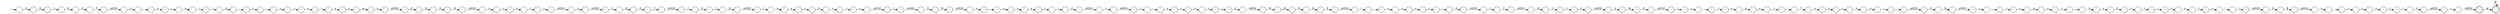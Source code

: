 digraph Automaton {
  rankdir = LR;
  0 [shape=circle,label=""];
  0 -> 160 [label="u"]
  1 [shape=circle,label=""];
  1 -> 92 [label="\u0020"]
  2 [shape=circle,label=""];
  2 -> 149 [label="\u0020"]
  3 [shape=circle,label=""];
  3 -> 34 [label="r"]
  4 [shape=circle,label=""];
  4 -> 22 [label="e"]
  5 [shape=circle,label=""];
  5 -> 64 [label="\u0020"]
  6 [shape=circle,label=""];
  6 -> 125 [label="\u0020"]
  7 [shape=circle,label=""];
  7 -> 146 [label="'"]
  8 [shape=circle,label=""];
  8 -> 140 [label="u"]
  9 [shape=circle,label=""];
  9 -> 57 [label="e"]
  10 [shape=circle,label=""];
  10 -> 115 [label="d"]
  11 [shape=circle,label=""];
  11 -> 16 [label="a"]
  12 [shape=circle,label=""];
  12 -> 166 [label="u"]
  13 [shape=circle,label=""];
  13 -> 118 [label="("]
  14 [shape=circle,label=""];
  14 -> 161 [label="r"]
  15 [shape=circle,label=""];
  15 -> 11 [label="e"]
  16 [shape=circle,label=""];
  16 -> 136 [label="c"]
  17 [shape=circle,label=""];
  17 -> 48 [label="s"]
  18 [shape=doublecircle,label=""];
  18 -> 18 [label="@"]
  19 [shape=circle,label=""];
  19 -> 90 [label="\u0020"]
  20 [shape=circle,label=""];
  20 -> 93 [label="E"]
  21 [shape=circle,label=""];
  21 -> 51 [label="t"]
  22 [shape=circle,label=""];
  22 -> 133 [label="r"]
  23 [shape=circle,label=""];
  23 -> 19 [label="S"]
  24 [shape=circle,label=""];
  24 -> 70 [label="."]
  25 [shape=circle,label=""];
  25 -> 1 [label="d"]
  26 [shape=circle,label=""];
  26 -> 74 [label="\u0020"]
  27 [shape=circle,label=""];
  27 -> 94 [label=","]
  28 [shape=circle,label=""];
  28 -> 7 [label="="]
  29 [shape=circle,label=""];
  29 -> 79 [label="e"]
  30 [shape=circle,label=""];
  30 -> 159 [label="W"]
  31 [shape=circle,label=""];
  31 -> 97 [label="t"]
  32 [shape=circle,label=""];
  32 -> 158 [label="N"]
  33 [shape=circle,label=""];
  33 -> 42 [label="h"]
  34 [shape=circle,label=""];
  34 -> 61 [label="i"]
  35 [shape=circle,label=""];
  35 -> 31 [label="."]
  36 [shape=circle,label=""];
  36 -> 5 [label="e"]
  37 [shape=circle,label=""];
  37 -> 0 [label="."]
  38 [shape=circle,label=""];
  38 -> 135 [label="u"]
  39 [shape=circle,label=""];
  39 -> 164 [label="U"]
  40 [shape=circle,label=""];
  40 -> 153 [label="\u0020"]
  41 [shape=circle,label=""];
  41 -> 105 [label="i"]
  42 [shape=circle,label=""];
  42 -> 80 [label="e"]
  43 [shape=circle,label=""];
  43 -> 66 [label="t"]
  44 [shape=circle,label=""];
  44 -> 131 [label="a"]
  45 [shape=circle,label=""];
  45 -> 55 [label="p"]
  46 [shape=circle,label=""];
  46 -> 116 [label="i"]
  47 [shape=circle,label=""];
  47 -> 38 [label="\u0020"]
  48 [shape=circle,label=""];
  48 -> 145 [label="e"]
  49 [shape=circle,label=""];
  49 -> 147 [label="T"]
  50 [shape=circle,label=""];
  50 -> 65 [label="."]
  51 [shape=circle,label=""];
  51 -> 58 [label="\u0020"]
  52 [shape=circle,label=""];
  52 -> 63 [label="R"]
  53 [shape=circle,label=""];
  53 -> 142 [label="R"]
  54 [shape=circle,label=""];
  54 -> 104 [label="\u0020"]
  55 [shape=circle,label=""];
  55 -> 28 [label="e"]
  56 [shape=circle,label=""];
  56 -> 167 [label="I"]
  57 [shape=circle,label=""];
  57 -> 89 [label="'"]
  58 [shape=circle,label=""];
  58 -> 129 [label="O"]
  59 [shape=circle,label=""];
  59 -> 37 [label="t"]
  60 [shape=circle,label=""];
  60 -> 72 [label="e"]
  61 [shape=circle,label=""];
  61 -> 6 [label="d"]
  62 [shape=circle,label=""];
  62 -> 122 [label="s"]
  63 [shape=circle,label=""];
  63 -> 86 [label="O"]
  64 [shape=circle,label=""];
  64 -> 52 [label="F"]
  65 [shape=circle,label=""];
  65 -> 62 [label="u"]
  66 [shape=circle,label=""];
  66 -> 114 [label="."]
  67 [shape=circle,label=""];
  67 -> 59 [label="\u0020"]
  68 [shape=circle,label=""];
  68 -> 119 [label="L"]
  69 [shape=circle,label=""];
  69 -> 21 [label="\u0020"]
  70 [shape=circle,label=""];
  70 -> 123 [label="t"]
  71 [shape=circle,label=""];
  71 -> 144 [label="e"]
  72 [shape=circle,label=""];
  72 -> 46 [label="r"]
  73 [shape=circle,label=""];
  73 -> 103 [label="\u0020"]
  74 [shape=doublecircle,label=""];
  74 -> 18 [label="@"]
  75 [shape=circle,label=""];
  75 -> 9 [label="t"]
  76 [shape=circle,label=""];
  76 -> 152 [label="\u0020"]
  77 [shape=circle,label=""];
  77 -> 113 [label="="]
  78 [shape=circle,label=""];
  78 -> 77 [label="e"]
  79 [shape=circle,label=""];
  79 -> 126 [label="r"]
  80 [shape=circle,label=""];
  80 -> 98 [label="r"]
  81 [shape=circle,label=""];
  81 -> 87 [label="\u0020"]
  82 [shape=circle,label=""];
  82 -> 106 [label="i"]
  83 [shape=circle,label=""];
  83 -> 165 [label="a"]
  84 [shape=circle,label=""];
  84 -> 41 [label="r"]
  85 [shape=circle,label=""];
  85 -> 95 [label="E"]
  86 [shape=circle,label=""];
  86 -> 143 [label="M"]
  87 [shape=circle,label=""];
  87 -> 162 [label="O"]
  88 [shape=circle,label=""];
  88 -> 3 [label="e"]
  89 [shape=circle,label=""];
  89 -> 81 [label=")"]
  90 [shape=circle,label=""];
  90 -> 39 [label="N"]
  91 [shape=circle,label=""];
  91 -> 54 [label="T"]
  92 [shape=circle,label=""];
  92 -> 151 [label="="]
  93 [shape=circle,label=""];
  93 -> 157 [label="R"]
  94 [shape=circle,label=""];
  94 -> 109 [label="u"]
  95 [shape=circle,label=""];
  95 -> 91 [label="F"]
  96 [shape=circle,label=""];
  96 -> 154 [label="s"]
  97 [shape=circle,label=""];
  97 -> 45 [label="y"]
  98 [shape=circle,label=""];
  98 -> 127 [label="'"]
  99 [shape=circle,label=""];
  99 -> 73 [label="s"]
  100 [shape=circle,label=""];
  100 -> 53 [label="O"]
  101 [shape=circle,label=""];
  101 -> 76 [label="L"]
  102 [shape=circle,label=""];
  102 -> 56 [label="O"]
  103 [shape=circle,label=""];
  103 -> 124 [label="u"]
  104 [shape=circle,label=""];
  104 -> 102 [label="J"]
  105 [shape=circle,label=""];
  105 -> 27 [label="d"]
  106 [shape=circle,label=""];
  106 -> 130 [label="t"]
  107 [shape=circle,label=""];
  107 -> 13 [label="\u0020"]
  108 [shape=circle,label=""];
  108 -> 44 [label="e"]
  109 [shape=circle,label=""];
  109 -> 8 [label="."]
  110 [shape=circle,label=""];
  110 -> 85 [label="L"]
  111 [shape=circle,label=""];
  111 -> 128 [label="\u0020"]
  112 [shape=circle,label=""];
  initial [shape=plaintext,label=""];
  initial -> 112
  112 -> 121 [label="S"]
  113 [shape=circle,label=""];
  113 -> 148 [label="'"]
  114 [shape=circle,label=""];
  114 -> 120 [label="u"]
  115 [shape=circle,label=""];
  115 -> 30 [label="\u0020"]
  116 [shape=circle,label=""];
  116 -> 111 [label="d"]
  117 [shape=circle,label=""];
  117 -> 25 [label="i"]
  118 [shape=circle,label=""];
  118 -> 35 [label="u"]
  119 [shape=circle,label=""];
  119 -> 138 [label="E"]
  120 [shape=circle,label=""];
  120 -> 4 [label="s"]
  121 [shape=circle,label=""];
  121 -> 68 [label="E"]
  122 [shape=circle,label=""];
  122 -> 84 [label="e"]
  123 [shape=circle,label=""];
  123 -> 168 [label="y"]
  124 [shape=circle,label=""];
  124 -> 110 [label="\u0020"]
  125 [shape=circle,label=""];
  125 -> 26 [label="="]
  126 [shape=circle,label=""];
  126 -> 83 [label="n"]
  127 [shape=circle,label=""];
  127 -> 100 [label="\u0020"]
  128 [shape=circle,label=""];
  128 -> 23 [label="I"]
  129 [shape=circle,label=""];
  129 -> 47 [label="N"]
  130 [shape=circle,label=""];
  130 -> 75 [label="u"]
  131 [shape=circle,label=""];
  131 -> 33 [label="c"]
  132 [shape=circle,label=""];
  132 -> 156 [label="u"]
  133 [shape=circle,label=""];
  133 -> 10 [label="i"]
  134 [shape=circle,label=""];
  134 -> 12 [label="."]
  135 [shape=circle,label=""];
  135 -> 137 [label="."]
  136 [shape=circle,label=""];
  136 -> 150 [label="h"]
  137 [shape=circle,label=""];
  137 -> 17 [label="u"]
  138 [shape=circle,label=""];
  138 -> 49 [label="C"]
  139 [shape=circle,label=""];
  139 -> 24 [label="u"]
  140 [shape=circle,label=""];
  140 -> 29 [label="s"]
  141 [shape=circle,label=""];
  141 -> 96 [label="b"]
  142 [shape=circle,label=""];
  142 -> 139 [label="\u0020"]
  143 [shape=circle,label=""];
  143 -> 132 [label="\u0020"]
  144 [shape=circle,label=""];
  144 -> 99 [label="r"]
  145 [shape=circle,label=""];
  145 -> 117 [label="r"]
  146 [shape=circle,label=""];
  146 -> 108 [label="T"]
  147 [shape=circle,label=""];
  147 -> 163 [label="\u0020"]
  148 [shape=circle,label=""];
  148 -> 155 [label="S"]
  149 [shape=circle,label=""];
  149 -> 134 [label="u"]
  150 [shape=circle,label=""];
  150 -> 14 [label="e"]
  151 [shape=circle,label=""];
  151 -> 43 [label="\u0020"]
  152 [shape=circle,label=""];
  152 -> 32 [label="A"]
  153 [shape=circle,label=""];
  153 -> 15 [label="t"]
  154 [shape=circle,label=""];
  154 -> 82 [label="t"]
  155 [shape=circle,label=""];
  155 -> 141 [label="u"]
  156 [shape=circle,label=""];
  156 -> 71 [label="s"]
  157 [shape=circle,label=""];
  157 -> 67 [label="E"]
  158 [shape=circle,label=""];
  158 -> 107 [label="D"]
  159 [shape=circle,label=""];
  159 -> 20 [label="H"]
  160 [shape=circle,label=""];
  160 -> 60 [label="s"]
  161 [shape=circle,label=""];
  161 -> 69 [label="s"]
  162 [shape=circle,label=""];
  162 -> 2 [label="R"]
  163 [shape=circle,label=""];
  163 -> 50 [label="u"]
  164 [shape=circle,label=""];
  164 -> 101 [label="L"]
  165 [shape=circle,label=""];
  165 -> 36 [label="m"]
  166 [shape=circle,label=""];
  166 -> 88 [label="s"]
  167 [shape=circle,label=""];
  167 -> 40 [label="N"]
  168 [shape=circle,label=""];
  168 -> 78 [label="p"]
}
